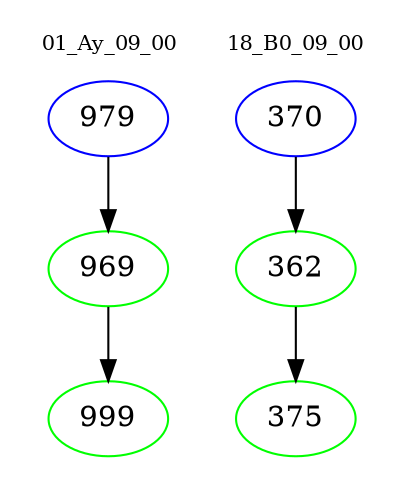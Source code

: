 digraph{
subgraph cluster_0 {
color = white
label = "01_Ay_09_00";
fontsize=10;
T0_979 [label="979", color="blue"]
T0_979 -> T0_969 [color="black"]
T0_969 [label="969", color="green"]
T0_969 -> T0_999 [color="black"]
T0_999 [label="999", color="green"]
}
subgraph cluster_1 {
color = white
label = "18_B0_09_00";
fontsize=10;
T1_370 [label="370", color="blue"]
T1_370 -> T1_362 [color="black"]
T1_362 [label="362", color="green"]
T1_362 -> T1_375 [color="black"]
T1_375 [label="375", color="green"]
}
}
